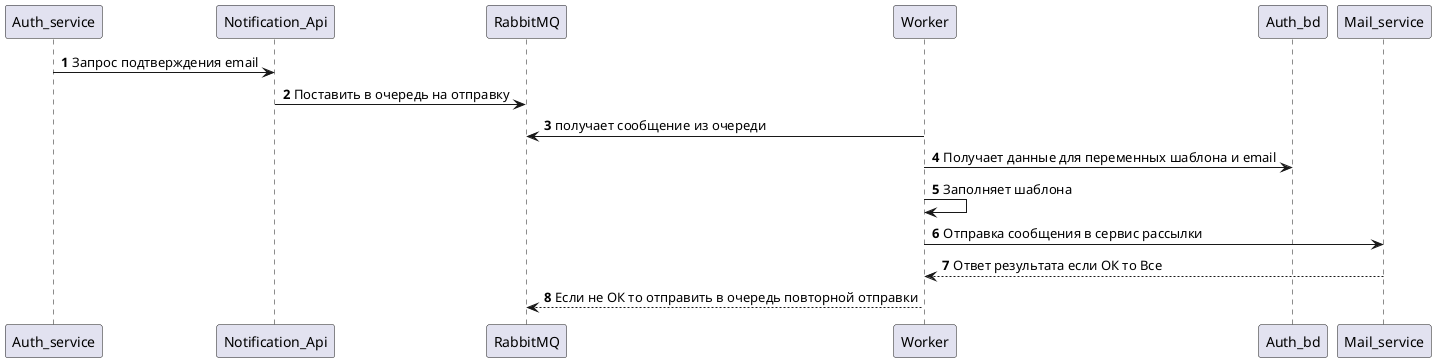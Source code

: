 @startuml

participant Auth_bd as auth_db
participant Auth_service as Auth
participant Notification_Api as Api
participant RabbitMQ as rabbit
participant Worker as worker
participant User_bd as auth_db
participant Mail_service as mail

autonumber 1
    Auth -> Api: Запрос подтверждения email
    Api -> rabbit: Поставить в очередь на отправку
    worker -> rabbit: получает сообщение из очереди
    worker -> auth_db: Получает данные для переменных шаблона и email
    worker -> worker: Заполняет шаблона
    worker -> mail: Отправка сообщения в сервис рассылки
    mail --> worker: Ответ результата если ОК то Все
    worker --> rabbit: Если не ОК то отправить в очередь повторной отправки



@enduml